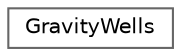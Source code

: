 digraph "Graphical Class Hierarchy"
{
 // LATEX_PDF_SIZE
  bgcolor="transparent";
  edge [fontname=Helvetica,fontsize=10,labelfontname=Helvetica,labelfontsize=10];
  node [fontname=Helvetica,fontsize=10,shape=box,height=0.2,width=0.4];
  rankdir="LR";
  Node0 [id="Node000000",label="GravityWells",height=0.2,width=0.4,color="grey40", fillcolor="white", style="filled",URL="$class_gravity_wells.html",tooltip=" "];
}
